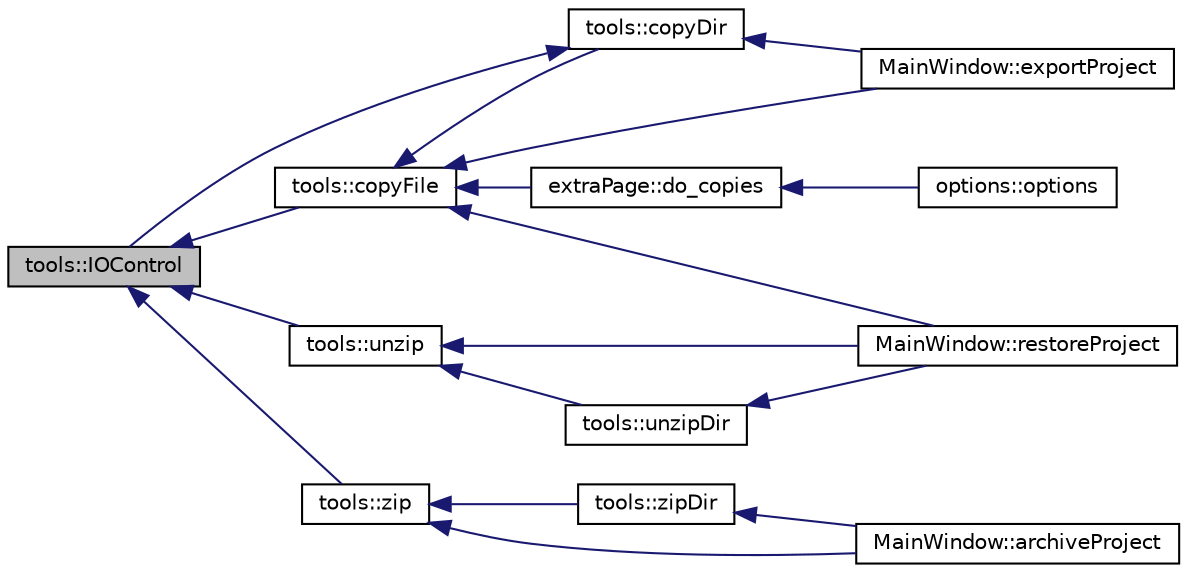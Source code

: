 digraph "tools::IOControl"
{
 // INTERACTIVE_SVG=YES
  edge [fontname="Helvetica",fontsize="10",labelfontname="Helvetica",labelfontsize="10"];
  node [fontname="Helvetica",fontsize="10",shape=record];
  rankdir="LR";
  Node73 [label="tools::IOControl",height=0.2,width=0.4,color="black", fillcolor="grey75", style="filled", fontcolor="black"];
  Node73 -> Node74 [dir="back",color="midnightblue",fontsize="10",style="solid",fontname="Helvetica"];
  Node74 [label="tools::copyFile",height=0.2,width=0.4,color="black", fillcolor="white", style="filled",URL="$classtools.html#a0765c68c41d7c957f1fb0f0da8b4a9c9",tooltip="Copie un fichier de manière sécurisée. "];
  Node74 -> Node75 [dir="back",color="midnightblue",fontsize="10",style="solid",fontname="Helvetica"];
  Node75 [label="tools::copyDir",height=0.2,width=0.4,color="black", fillcolor="white", style="filled",URL="$classtools.html#a37c9c486d90129b0d6a4ac93f29fd5bb",tooltip="Copie un répertoire de manière sécurisée. "];
  Node75 -> Node76 [dir="back",color="midnightblue",fontsize="10",style="solid",fontname="Helvetica"];
  Node76 [label="MainWindow::exportProject",height=0.2,width=0.4,color="black", fillcolor="white", style="filled",URL="$class_main_window.html#a0931b2b0fde3d9c2b983d7eded8724a0",tooltip="Enregistrer l&#39;ensemble des données d&#39;output (bases CSV, rapports...) dans un répertoire. "];
  Node75 -> Node73 [dir="back",color="midnightblue",fontsize="10",style="solid",fontname="Helvetica"];
  Node74 -> Node77 [dir="back",color="midnightblue",fontsize="10",style="solid",fontname="Helvetica"];
  Node77 [label="extraPage::do_copies",height=0.2,width=0.4,color="black", fillcolor="white", style="filled",URL="$classextra_page.html#a5596a0eee519c2fefe7878dc9d0204b4",tooltip="Réalise les copies des fichiers auxiliaires paye_budget.csv, grades.catégories.csv et logements..."];
  Node77 -> Node78 [dir="back",color="midnightblue",fontsize="10",style="solid",fontname="Helvetica"];
  Node78 [label="options::options",height=0.2,width=0.4,color="black", fillcolor="white", style="filled",URL="$classoptions.html#a52a9fb1d5bdb6ed104e700390b8c0208",tooltip="Constructeur de l&#39;onglet correspondant à un pointeur parent vers une instance de la classe Altair..."];
  Node74 -> Node76 [dir="back",color="midnightblue",fontsize="10",style="solid",fontname="Helvetica"];
  Node74 -> Node79 [dir="back",color="midnightblue",fontsize="10",style="solid",fontname="Helvetica"];
  Node79 [label="MainWindow::restoreProject",height=0.2,width=0.4,color="black", fillcolor="white", style="filled",URL="$class_main_window.html#ae11018a1c92bd7f20ff54a3f78eacb51",tooltip="Désarchiver le projet. "];
  Node73 -> Node80 [dir="back",color="midnightblue",fontsize="10",style="solid",fontname="Helvetica"];
  Node80 [label="tools::unzip",height=0.2,width=0.4,color="black", fillcolor="white", style="filled",URL="$classtools.html#a22819e1b381949304b8fde11a91a7de3",tooltip="Décompresser un fichier au format zip. "];
  Node80 -> Node81 [dir="back",color="midnightblue",fontsize="10",style="solid",fontname="Helvetica"];
  Node81 [label="tools::unzipDir",height=0.2,width=0.4,color="black", fillcolor="white", style="filled",URL="$classtools.html#ae821185bfd6650842559ef2f9d92f1ac",tooltip="Décompresse l&#39;intégralité d&#39;un répertoire au format zip, et copie le dossier décompressé dans un chem..."];
  Node81 -> Node79 [dir="back",color="midnightblue",fontsize="10",style="solid",fontname="Helvetica"];
  Node80 -> Node79 [dir="back",color="midnightblue",fontsize="10",style="solid",fontname="Helvetica"];
  Node73 -> Node82 [dir="back",color="midnightblue",fontsize="10",style="solid",fontname="Helvetica"];
  Node82 [label="tools::zip",height=0.2,width=0.4,color="black", fillcolor="white", style="filled",URL="$classtools.html#aae1cdbea84aed049937a52ceb9421794",tooltip="Compresser un fichier au format zip. "];
  Node82 -> Node83 [dir="back",color="midnightblue",fontsize="10",style="solid",fontname="Helvetica"];
  Node83 [label="tools::zipDir",height=0.2,width=0.4,color="black", fillcolor="white", style="filled",URL="$classtools.html#aefd7e17f4eeb34a4ab3d254eb3bb0a03",tooltip="Compresse l&#39;intégralité d&#39;un répertoire au format zip, et copie le dossier compressé dans un chemin d..."];
  Node83 -> Node84 [dir="back",color="midnightblue",fontsize="10",style="solid",fontname="Helvetica"];
  Node84 [label="MainWindow::archiveProject",height=0.2,width=0.4,color="black", fillcolor="white", style="filled",URL="$class_main_window.html#a34512b73d3342c5a5b59a8f420d4d4c4",tooltip="Archiver le projet courant. "];
  Node82 -> Node84 [dir="back",color="midnightblue",fontsize="10",style="solid",fontname="Helvetica"];
}
